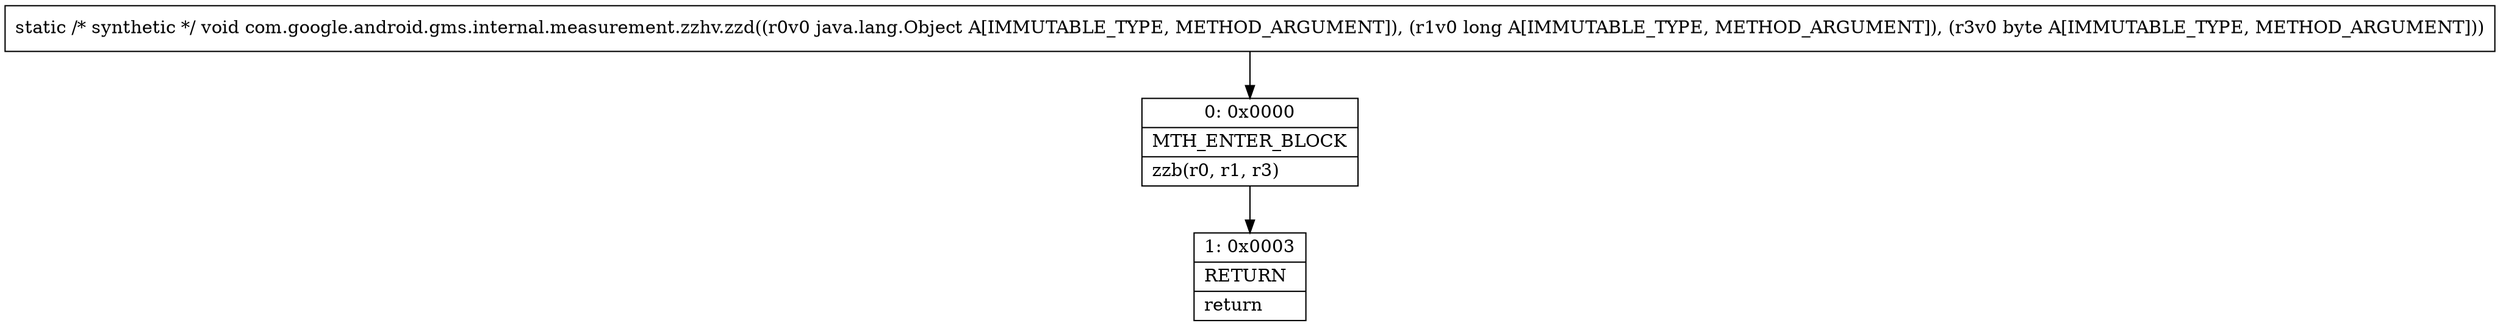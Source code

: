 digraph "CFG forcom.google.android.gms.internal.measurement.zzhv.zzd(Ljava\/lang\/Object;JB)V" {
Node_0 [shape=record,label="{0\:\ 0x0000|MTH_ENTER_BLOCK\l|zzb(r0, r1, r3)\l}"];
Node_1 [shape=record,label="{1\:\ 0x0003|RETURN\l|return\l}"];
MethodNode[shape=record,label="{static \/* synthetic *\/ void com.google.android.gms.internal.measurement.zzhv.zzd((r0v0 java.lang.Object A[IMMUTABLE_TYPE, METHOD_ARGUMENT]), (r1v0 long A[IMMUTABLE_TYPE, METHOD_ARGUMENT]), (r3v0 byte A[IMMUTABLE_TYPE, METHOD_ARGUMENT])) }"];
MethodNode -> Node_0;
Node_0 -> Node_1;
}

